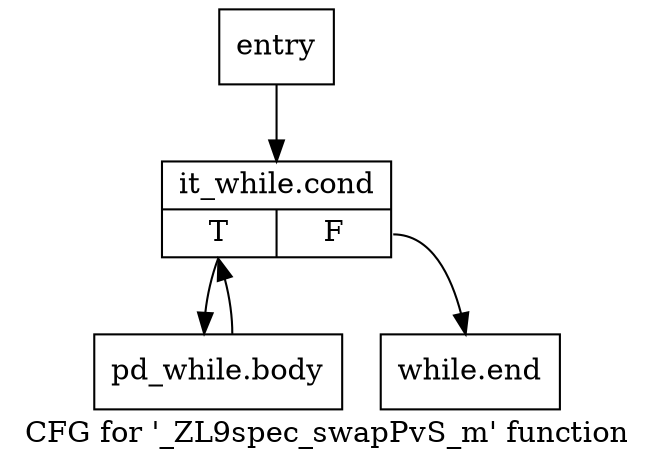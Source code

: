 digraph "CFG for '_ZL9spec_swapPvS_m' function" {
	label="CFG for '_ZL9spec_swapPvS_m' function";

	Node0x2069550 [shape=record,label="{entry}"];
	Node0x2069550 -> Node0x20695a0;
	Node0x20695a0 [shape=record,label="{it_while.cond|{<s0>T|<s1>F}}"];
	Node0x20695a0:s0 -> Node0x2069a30;
	Node0x20695a0:s1 -> Node0x2069a80;
	Node0x2069a30 [shape=record,label="{pd_while.body}"];
	Node0x2069a30 -> Node0x20695a0;
	Node0x2069a80 [shape=record,label="{while.end}"];
}
